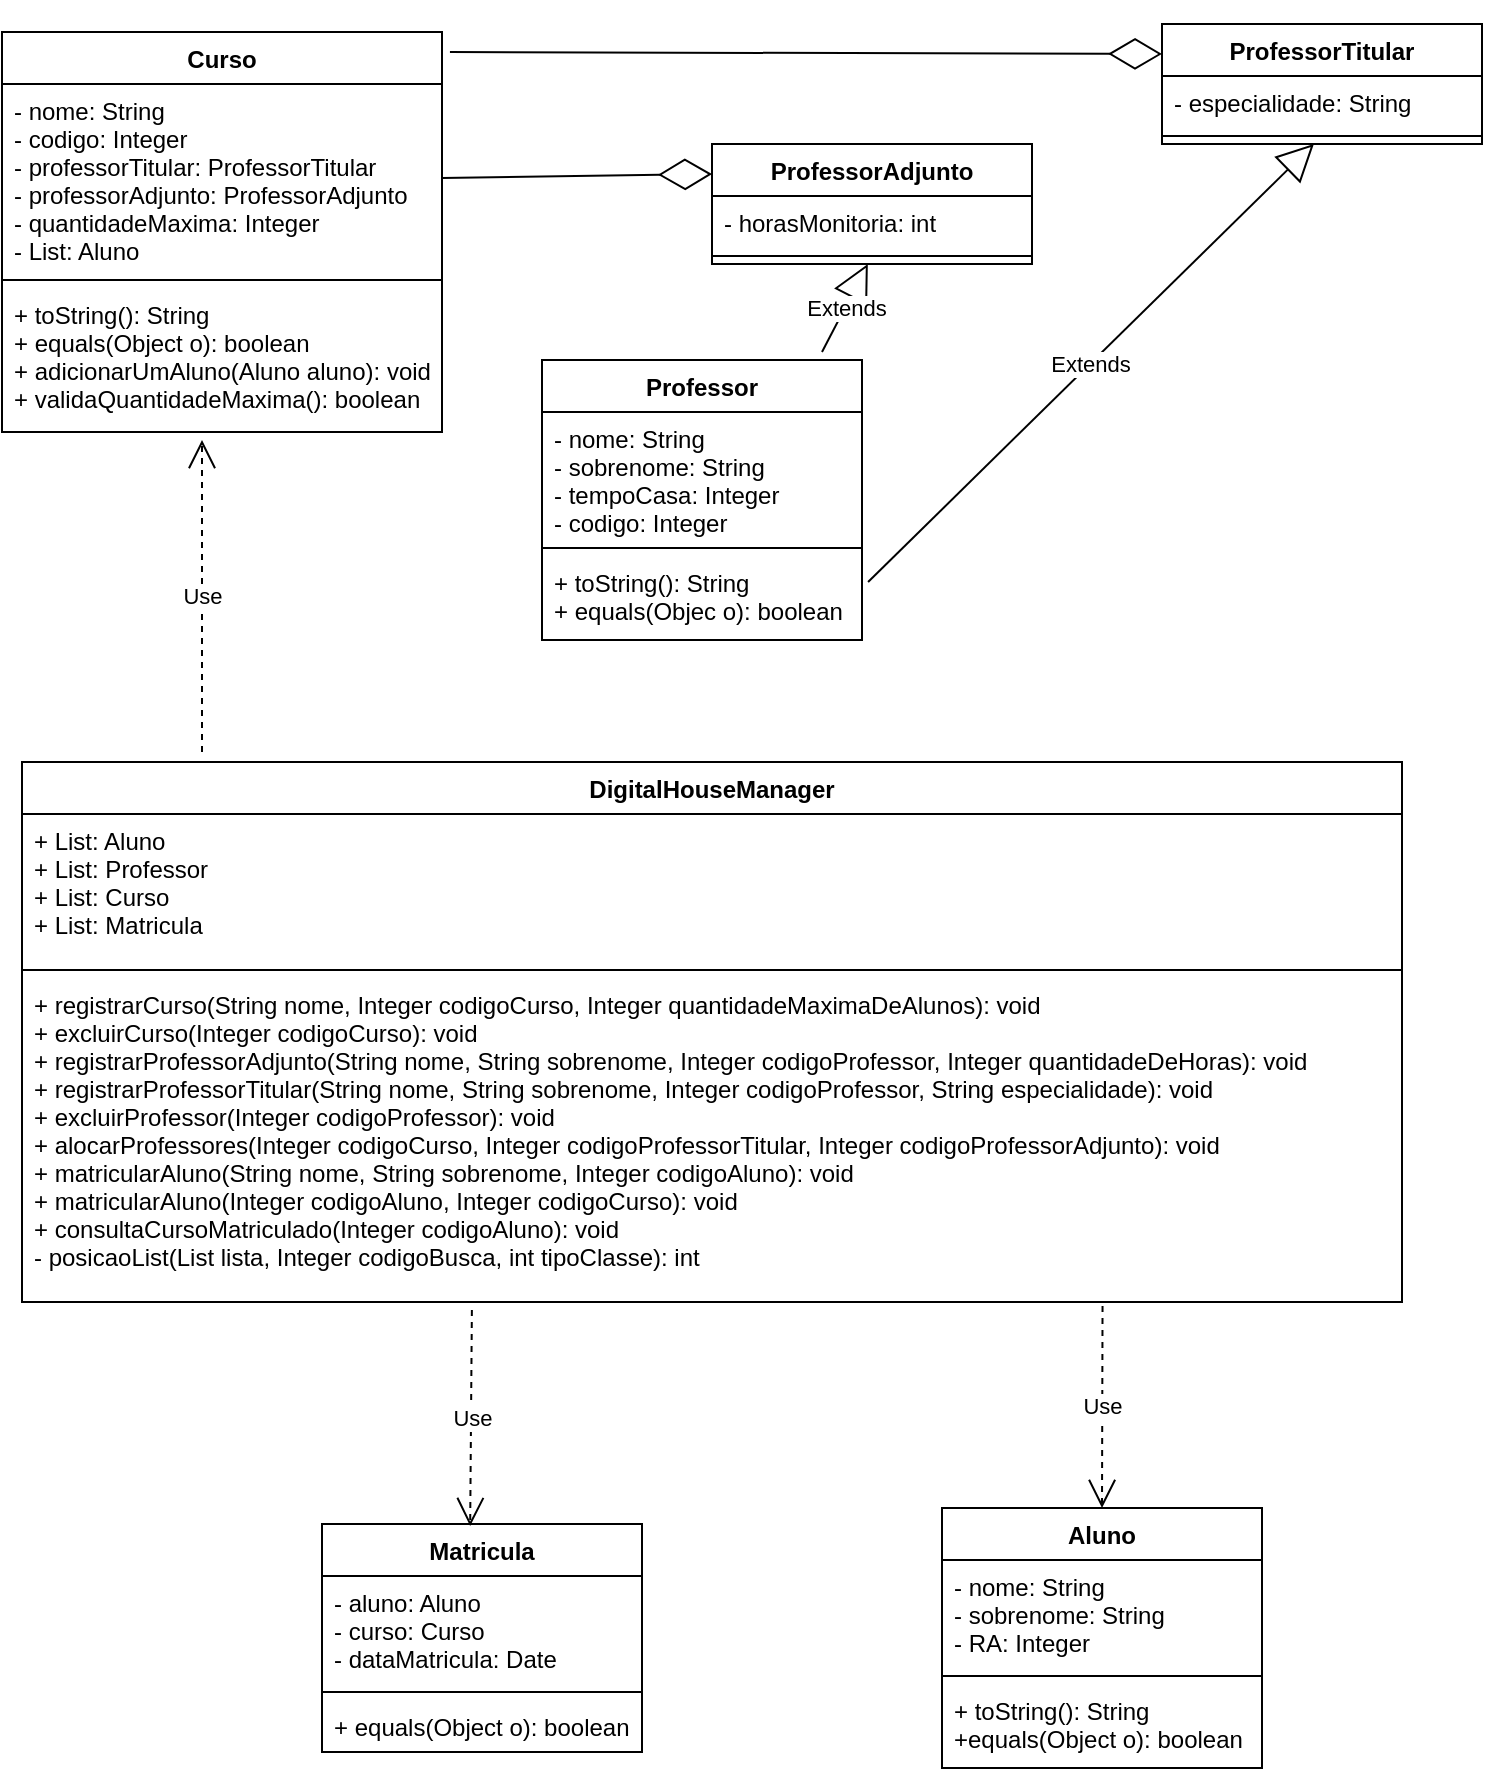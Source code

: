 <mxfile version="10.6.6"><diagram id="0NT5NKyZkkw5P2FqUVVO" name="Page-1"><mxGraphModel dx="1394" dy="764" grid="1" gridSize="10" guides="1" tooltips="1" connect="1" arrows="1" fold="1" page="1" pageScale="1" pageWidth="827" pageHeight="1169" math="0" shadow="0"><root><mxCell id="0"/><mxCell id="1" parent="0"/><mxCell id="sRq8GvxyiopOv8nVytsi-1" value="Curso" style="swimlane;fontStyle=1;align=center;verticalAlign=top;childLayout=stackLayout;horizontal=1;startSize=26;horizontalStack=0;resizeParent=1;resizeParentMax=0;resizeLast=0;collapsible=1;marginBottom=0;" vertex="1" parent="1"><mxGeometry x="20" y="20" width="220" height="200" as="geometry"/></mxCell><mxCell id="sRq8GvxyiopOv8nVytsi-2" value="- nome: String&#10;- codigo: Integer&#10;- professorTitular: ProfessorTitular &#10;- professorAdjunto: ProfessorAdjunto&#10;- quantidadeMaxima: Integer&#10;- List: Aluno&#10;&#10;" style="text;strokeColor=none;fillColor=none;align=left;verticalAlign=top;spacingLeft=4;spacingRight=4;overflow=hidden;rotatable=0;points=[[0,0.5],[1,0.5]];portConstraint=eastwest;" vertex="1" parent="sRq8GvxyiopOv8nVytsi-1"><mxGeometry y="26" width="220" height="94" as="geometry"/></mxCell><mxCell id="sRq8GvxyiopOv8nVytsi-3" value="" style="line;strokeWidth=1;fillColor=none;align=left;verticalAlign=middle;spacingTop=-1;spacingLeft=3;spacingRight=3;rotatable=0;labelPosition=right;points=[];portConstraint=eastwest;" vertex="1" parent="sRq8GvxyiopOv8nVytsi-1"><mxGeometry y="120" width="220" height="8" as="geometry"/></mxCell><mxCell id="sRq8GvxyiopOv8nVytsi-4" value="+ toString(): String&#10;+ equals(Object o): boolean&#10;+ adicionarUmAluno(Aluno aluno): void&#10;+ validaQuantidadeMaxima(): boolean&#10;" style="text;strokeColor=none;fillColor=none;align=left;verticalAlign=top;spacingLeft=4;spacingRight=4;overflow=hidden;rotatable=0;points=[[0,0.5],[1,0.5]];portConstraint=eastwest;" vertex="1" parent="sRq8GvxyiopOv8nVytsi-1"><mxGeometry y="128" width="220" height="72" as="geometry"/></mxCell><mxCell id="sRq8GvxyiopOv8nVytsi-5" value="ProfessorTitular" style="swimlane;fontStyle=1;align=center;verticalAlign=top;childLayout=stackLayout;horizontal=1;startSize=26;horizontalStack=0;resizeParent=1;resizeParentMax=0;resizeLast=0;collapsible=1;marginBottom=0;" vertex="1" parent="1"><mxGeometry x="600" y="16" width="160" height="60" as="geometry"/></mxCell><mxCell id="sRq8GvxyiopOv8nVytsi-6" value="- especialidade: String" style="text;strokeColor=none;fillColor=none;align=left;verticalAlign=top;spacingLeft=4;spacingRight=4;overflow=hidden;rotatable=0;points=[[0,0.5],[1,0.5]];portConstraint=eastwest;" vertex="1" parent="sRq8GvxyiopOv8nVytsi-5"><mxGeometry y="26" width="160" height="26" as="geometry"/></mxCell><mxCell id="sRq8GvxyiopOv8nVytsi-7" value="" style="line;strokeWidth=1;fillColor=none;align=left;verticalAlign=middle;spacingTop=-1;spacingLeft=3;spacingRight=3;rotatable=0;labelPosition=right;points=[];portConstraint=eastwest;" vertex="1" parent="sRq8GvxyiopOv8nVytsi-5"><mxGeometry y="52" width="160" height="8" as="geometry"/></mxCell><mxCell id="sRq8GvxyiopOv8nVytsi-9" value="ProfessorAdjunto" style="swimlane;fontStyle=1;align=center;verticalAlign=top;childLayout=stackLayout;horizontal=1;startSize=26;horizontalStack=0;resizeParent=1;resizeParentMax=0;resizeLast=0;collapsible=1;marginBottom=0;" vertex="1" parent="1"><mxGeometry x="375" y="76" width="160" height="60" as="geometry"/></mxCell><mxCell id="sRq8GvxyiopOv8nVytsi-10" value="- horasMonitoria: int" style="text;strokeColor=none;fillColor=none;align=left;verticalAlign=top;spacingLeft=4;spacingRight=4;overflow=hidden;rotatable=0;points=[[0,0.5],[1,0.5]];portConstraint=eastwest;" vertex="1" parent="sRq8GvxyiopOv8nVytsi-9"><mxGeometry y="26" width="160" height="26" as="geometry"/></mxCell><mxCell id="sRq8GvxyiopOv8nVytsi-11" value="" style="line;strokeWidth=1;fillColor=none;align=left;verticalAlign=middle;spacingTop=-1;spacingLeft=3;spacingRight=3;rotatable=0;labelPosition=right;points=[];portConstraint=eastwest;" vertex="1" parent="sRq8GvxyiopOv8nVytsi-9"><mxGeometry y="52" width="160" height="8" as="geometry"/></mxCell><mxCell id="sRq8GvxyiopOv8nVytsi-13" value="DigitalHouseManager&#10;&#10;" style="swimlane;fontStyle=1;align=center;verticalAlign=top;childLayout=stackLayout;horizontal=1;startSize=26;horizontalStack=0;resizeParent=1;resizeParentMax=0;resizeLast=0;collapsible=1;marginBottom=0;" vertex="1" parent="1"><mxGeometry x="30" y="385" width="690" height="270" as="geometry"/></mxCell><mxCell id="sRq8GvxyiopOv8nVytsi-14" value="+ List: Aluno&#10;+ List: Professor&#10;+ List: Curso&#10;+ List: Matricula&#10;" style="text;strokeColor=none;fillColor=none;align=left;verticalAlign=top;spacingLeft=4;spacingRight=4;overflow=hidden;rotatable=0;points=[[0,0.5],[1,0.5]];portConstraint=eastwest;" vertex="1" parent="sRq8GvxyiopOv8nVytsi-13"><mxGeometry y="26" width="690" height="74" as="geometry"/></mxCell><mxCell id="sRq8GvxyiopOv8nVytsi-15" value="" style="line;strokeWidth=1;fillColor=none;align=left;verticalAlign=middle;spacingTop=-1;spacingLeft=3;spacingRight=3;rotatable=0;labelPosition=right;points=[];portConstraint=eastwest;" vertex="1" parent="sRq8GvxyiopOv8nVytsi-13"><mxGeometry y="100" width="690" height="8" as="geometry"/></mxCell><mxCell id="sRq8GvxyiopOv8nVytsi-16" value="+ registrarCurso(String nome, Integer codigoCurso, Integer quantidadeMaximaDeAlunos): void&#10;+ excluirCurso(Integer codigoCurso): void&#10;+ registrarProfessorAdjunto(String nome, String sobrenome, Integer codigoProfessor, Integer quantidadeDeHoras): void&#10;+ registrarProfessorTitular(String nome, String sobrenome, Integer codigoProfessor, String especialidade): void&#10;+ excluirProfessor(Integer codigoProfessor): void&#10;+ alocarProfessores(Integer codigoCurso, Integer codigoProfessorTitular, Integer codigoProfessorAdjunto): void&#10;+ matricularAluno(String nome, String sobrenome, Integer codigoAluno): void&#10;+ matricularAluno(Integer codigoAluno, Integer codigoCurso): void&#10;+ consultaCursoMatriculado(Integer codigoAluno): void&#10;- posicaoList(List lista, Integer codigoBusca, int tipoClasse): int" style="text;strokeColor=none;fillColor=none;align=left;verticalAlign=top;spacingLeft=4;spacingRight=4;overflow=hidden;rotatable=0;points=[[0,0.5],[1,0.5]];portConstraint=eastwest;" vertex="1" parent="sRq8GvxyiopOv8nVytsi-13"><mxGeometry y="108" width="690" height="162" as="geometry"/></mxCell><mxCell id="sRq8GvxyiopOv8nVytsi-17" value="Professor" style="swimlane;fontStyle=1;align=center;verticalAlign=top;childLayout=stackLayout;horizontal=1;startSize=26;horizontalStack=0;resizeParent=1;resizeParentMax=0;resizeLast=0;collapsible=1;marginBottom=0;" vertex="1" parent="1"><mxGeometry x="290" y="184" width="160" height="140" as="geometry"/></mxCell><mxCell id="sRq8GvxyiopOv8nVytsi-18" value="- nome: String&#10;- sobrenome: String&#10;- tempoCasa: Integer&#10;- codigo: Integer&#10;&#10;" style="text;strokeColor=none;fillColor=none;align=left;verticalAlign=top;spacingLeft=4;spacingRight=4;overflow=hidden;rotatable=0;points=[[0,0.5],[1,0.5]];portConstraint=eastwest;" vertex="1" parent="sRq8GvxyiopOv8nVytsi-17"><mxGeometry y="26" width="160" height="64" as="geometry"/></mxCell><mxCell id="sRq8GvxyiopOv8nVytsi-19" value="" style="line;strokeWidth=1;fillColor=none;align=left;verticalAlign=middle;spacingTop=-1;spacingLeft=3;spacingRight=3;rotatable=0;labelPosition=right;points=[];portConstraint=eastwest;" vertex="1" parent="sRq8GvxyiopOv8nVytsi-17"><mxGeometry y="90" width="160" height="8" as="geometry"/></mxCell><mxCell id="sRq8GvxyiopOv8nVytsi-20" value="+ toString(): String&#10;+ equals(Objec o): boolean&#10;&#10;" style="text;strokeColor=none;fillColor=none;align=left;verticalAlign=top;spacingLeft=4;spacingRight=4;overflow=hidden;rotatable=0;points=[[0,0.5],[1,0.5]];portConstraint=eastwest;" vertex="1" parent="sRq8GvxyiopOv8nVytsi-17"><mxGeometry y="98" width="160" height="42" as="geometry"/></mxCell><mxCell id="sRq8GvxyiopOv8nVytsi-21" value="Use" style="endArrow=open;endSize=12;dashed=1;html=1;" edge="1" parent="1"><mxGeometry width="160" relative="1" as="geometry"><mxPoint x="120" y="380" as="sourcePoint"/><mxPoint x="120" y="224" as="targetPoint"/></mxGeometry></mxCell><mxCell id="sRq8GvxyiopOv8nVytsi-23" value="Extends" style="endArrow=block;endSize=16;endFill=0;html=1;exitX=1.019;exitY=0.31;exitDx=0;exitDy=0;exitPerimeter=0;" edge="1" parent="1" source="sRq8GvxyiopOv8nVytsi-20" target="sRq8GvxyiopOv8nVytsi-7"><mxGeometry width="160" relative="1" as="geometry"><mxPoint x="20" y="680" as="sourcePoint"/><mxPoint x="180" y="680" as="targetPoint"/></mxGeometry></mxCell><mxCell id="sRq8GvxyiopOv8nVytsi-24" value="Extends" style="endArrow=block;endSize=16;endFill=0;html=1;" edge="1" parent="1" target="sRq8GvxyiopOv8nVytsi-11"><mxGeometry width="160" relative="1" as="geometry"><mxPoint x="430" y="180" as="sourcePoint"/><mxPoint x="440" y="150" as="targetPoint"/></mxGeometry></mxCell><mxCell id="sRq8GvxyiopOv8nVytsi-25" value="" style="endArrow=diamondThin;endFill=0;endSize=24;html=1;exitX=1.018;exitY=0.05;exitDx=0;exitDy=0;exitPerimeter=0;entryX=0;entryY=0.25;entryDx=0;entryDy=0;" edge="1" parent="1" source="sRq8GvxyiopOv8nVytsi-1" target="sRq8GvxyiopOv8nVytsi-5"><mxGeometry width="160" relative="1" as="geometry"><mxPoint x="20" y="680" as="sourcePoint"/><mxPoint x="180" y="680" as="targetPoint"/></mxGeometry></mxCell><mxCell id="sRq8GvxyiopOv8nVytsi-26" value="" style="endArrow=diamondThin;endFill=0;endSize=24;html=1;exitX=1;exitY=0.5;exitDx=0;exitDy=0;entryX=0;entryY=0.25;entryDx=0;entryDy=0;" edge="1" parent="1" source="sRq8GvxyiopOv8nVytsi-2" target="sRq8GvxyiopOv8nVytsi-9"><mxGeometry width="160" relative="1" as="geometry"><mxPoint x="20" y="680" as="sourcePoint"/><mxPoint x="370" y="91" as="targetPoint"/></mxGeometry></mxCell><mxCell id="sRq8GvxyiopOv8nVytsi-27" value="Matricula" style="swimlane;fontStyle=1;align=center;verticalAlign=top;childLayout=stackLayout;horizontal=1;startSize=26;horizontalStack=0;resizeParent=1;resizeParentMax=0;resizeLast=0;collapsible=1;marginBottom=0;" vertex="1" parent="1"><mxGeometry x="180" y="766" width="160" height="114" as="geometry"/></mxCell><mxCell id="sRq8GvxyiopOv8nVytsi-28" value="- aluno: Aluno&#10;- curso: Curso&#10;- dataMatricula: Date&#10;" style="text;strokeColor=none;fillColor=none;align=left;verticalAlign=top;spacingLeft=4;spacingRight=4;overflow=hidden;rotatable=0;points=[[0,0.5],[1,0.5]];portConstraint=eastwest;" vertex="1" parent="sRq8GvxyiopOv8nVytsi-27"><mxGeometry y="26" width="160" height="54" as="geometry"/></mxCell><mxCell id="sRq8GvxyiopOv8nVytsi-29" value="" style="line;strokeWidth=1;fillColor=none;align=left;verticalAlign=middle;spacingTop=-1;spacingLeft=3;spacingRight=3;rotatable=0;labelPosition=right;points=[];portConstraint=eastwest;" vertex="1" parent="sRq8GvxyiopOv8nVytsi-27"><mxGeometry y="80" width="160" height="8" as="geometry"/></mxCell><mxCell id="sRq8GvxyiopOv8nVytsi-30" value="+ equals(Object o): boolean&#10;&#10;" style="text;strokeColor=none;fillColor=none;align=left;verticalAlign=top;spacingLeft=4;spacingRight=4;overflow=hidden;rotatable=0;points=[[0,0.5],[1,0.5]];portConstraint=eastwest;" vertex="1" parent="sRq8GvxyiopOv8nVytsi-27"><mxGeometry y="88" width="160" height="26" as="geometry"/></mxCell><mxCell id="sRq8GvxyiopOv8nVytsi-31" value="Aluno&#10;&#10;" style="swimlane;fontStyle=1;align=center;verticalAlign=top;childLayout=stackLayout;horizontal=1;startSize=26;horizontalStack=0;resizeParent=1;resizeParentMax=0;resizeLast=0;collapsible=1;marginBottom=0;" vertex="1" parent="1"><mxGeometry x="490" y="758" width="160" height="130" as="geometry"/></mxCell><mxCell id="sRq8GvxyiopOv8nVytsi-32" value="- nome: String&#10;- sobrenome: String&#10;- RA: Integer&#10;&#10;" style="text;strokeColor=none;fillColor=none;align=left;verticalAlign=top;spacingLeft=4;spacingRight=4;overflow=hidden;rotatable=0;points=[[0,0.5],[1,0.5]];portConstraint=eastwest;" vertex="1" parent="sRq8GvxyiopOv8nVytsi-31"><mxGeometry y="26" width="160" height="54" as="geometry"/></mxCell><mxCell id="sRq8GvxyiopOv8nVytsi-33" value="" style="line;strokeWidth=1;fillColor=none;align=left;verticalAlign=middle;spacingTop=-1;spacingLeft=3;spacingRight=3;rotatable=0;labelPosition=right;points=[];portConstraint=eastwest;" vertex="1" parent="sRq8GvxyiopOv8nVytsi-31"><mxGeometry y="80" width="160" height="8" as="geometry"/></mxCell><mxCell id="sRq8GvxyiopOv8nVytsi-34" value="+ toString(): String&#10;+equals(Object o): boolean&#10;&#10;" style="text;strokeColor=none;fillColor=none;align=left;verticalAlign=top;spacingLeft=4;spacingRight=4;overflow=hidden;rotatable=0;points=[[0,0.5],[1,0.5]];portConstraint=eastwest;" vertex="1" parent="sRq8GvxyiopOv8nVytsi-31"><mxGeometry y="88" width="160" height="42" as="geometry"/></mxCell><mxCell id="sRq8GvxyiopOv8nVytsi-36" value="Use" style="endArrow=open;endSize=12;dashed=1;html=1;exitX=0.326;exitY=1.025;exitDx=0;exitDy=0;exitPerimeter=0;entryX=0.463;entryY=0.009;entryDx=0;entryDy=0;entryPerimeter=0;" edge="1" parent="1" source="sRq8GvxyiopOv8nVytsi-16" target="sRq8GvxyiopOv8nVytsi-27"><mxGeometry width="160" relative="1" as="geometry"><mxPoint x="20" y="900" as="sourcePoint"/><mxPoint x="180" y="900" as="targetPoint"/></mxGeometry></mxCell><mxCell id="sRq8GvxyiopOv8nVytsi-40" value="Use" style="endArrow=open;endSize=12;dashed=1;html=1;exitX=0.783;exitY=1.012;exitDx=0;exitDy=0;exitPerimeter=0;entryX=0.5;entryY=0;entryDx=0;entryDy=0;" edge="1" parent="1" source="sRq8GvxyiopOv8nVytsi-16" target="sRq8GvxyiopOv8nVytsi-31"><mxGeometry width="160" relative="1" as="geometry"><mxPoint x="20" y="900" as="sourcePoint"/><mxPoint x="631" y="790" as="targetPoint"/></mxGeometry></mxCell></root></mxGraphModel></diagram></mxfile>